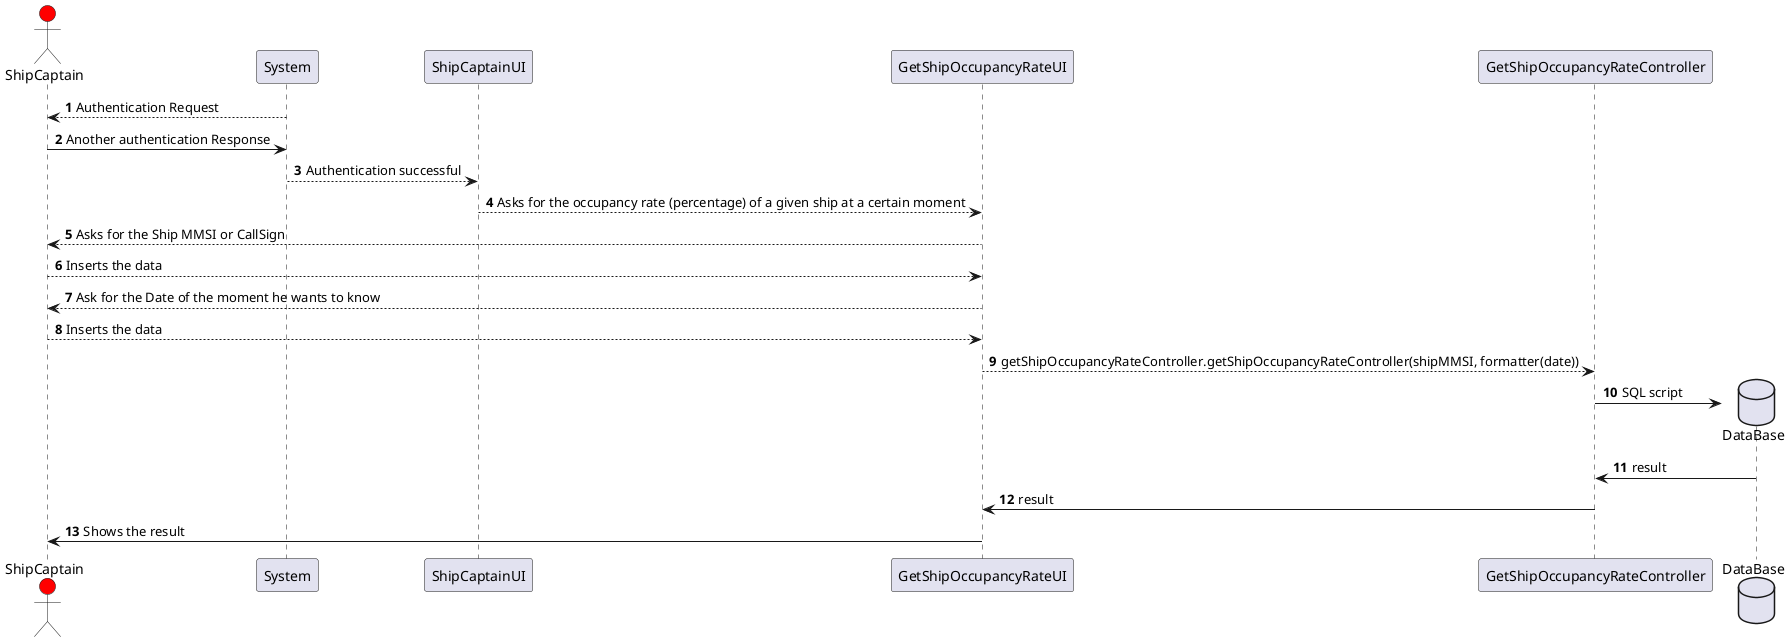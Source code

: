 @startuml

autonumber

actor ShipCaptain #red


System --> ShipCaptain: Authentication Request
ShipCaptain -> System : Another authentication Response
System --> ShipCaptainUI : Authentication successful
ShipCaptainUI --> GetShipOccupancyRateUI : Asks for the occupancy rate (percentage) of a given ship at a certain moment
GetShipOccupancyRateUI --> ShipCaptain : Asks for the Ship MMSI or CallSign
ShipCaptain --> GetShipOccupancyRateUI : Inserts the data
GetShipOccupancyRateUI --> ShipCaptain : Ask for the Date of the moment he wants to know
ShipCaptain --> GetShipOccupancyRateUI : Inserts the data
GetShipOccupancyRateUI --> GetShipOccupancyRateController : getShipOccupancyRateController.getShipOccupancyRateController(shipMMSI, formatter(date))
database       "DataBase"              as db
GetShipOccupancyRateController -> db** : SQL script
db -> GetShipOccupancyRateController : result
GetShipOccupancyRateController -> GetShipOccupancyRateUI : result
GetShipOccupancyRateUI -> ShipCaptain : Shows the result

@enduml